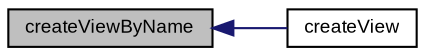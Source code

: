 digraph "createViewByName"
{
  bgcolor="transparent";
  edge [fontname="Arial",fontsize="9",labelfontname="Arial",labelfontsize="9"];
  node [fontname="Arial",fontsize="9",shape=record];
  rankdir="LR";
  Node1 [label="createViewByName",height=0.2,width=0.4,color="black", fillcolor="grey75", style="filled" fontcolor="black"];
  Node1 -> Node2 [dir="back",color="midnightblue",fontsize="9",style="solid",fontname="Arial"];
  Node2 [label="createView",height=0.2,width=0.4,color="black",URL="$class_v_s_t_g_u_i_1_1_u_i_view_factory.html#a14a05eaacca7a2254708dd9032c9a80f"];
}
